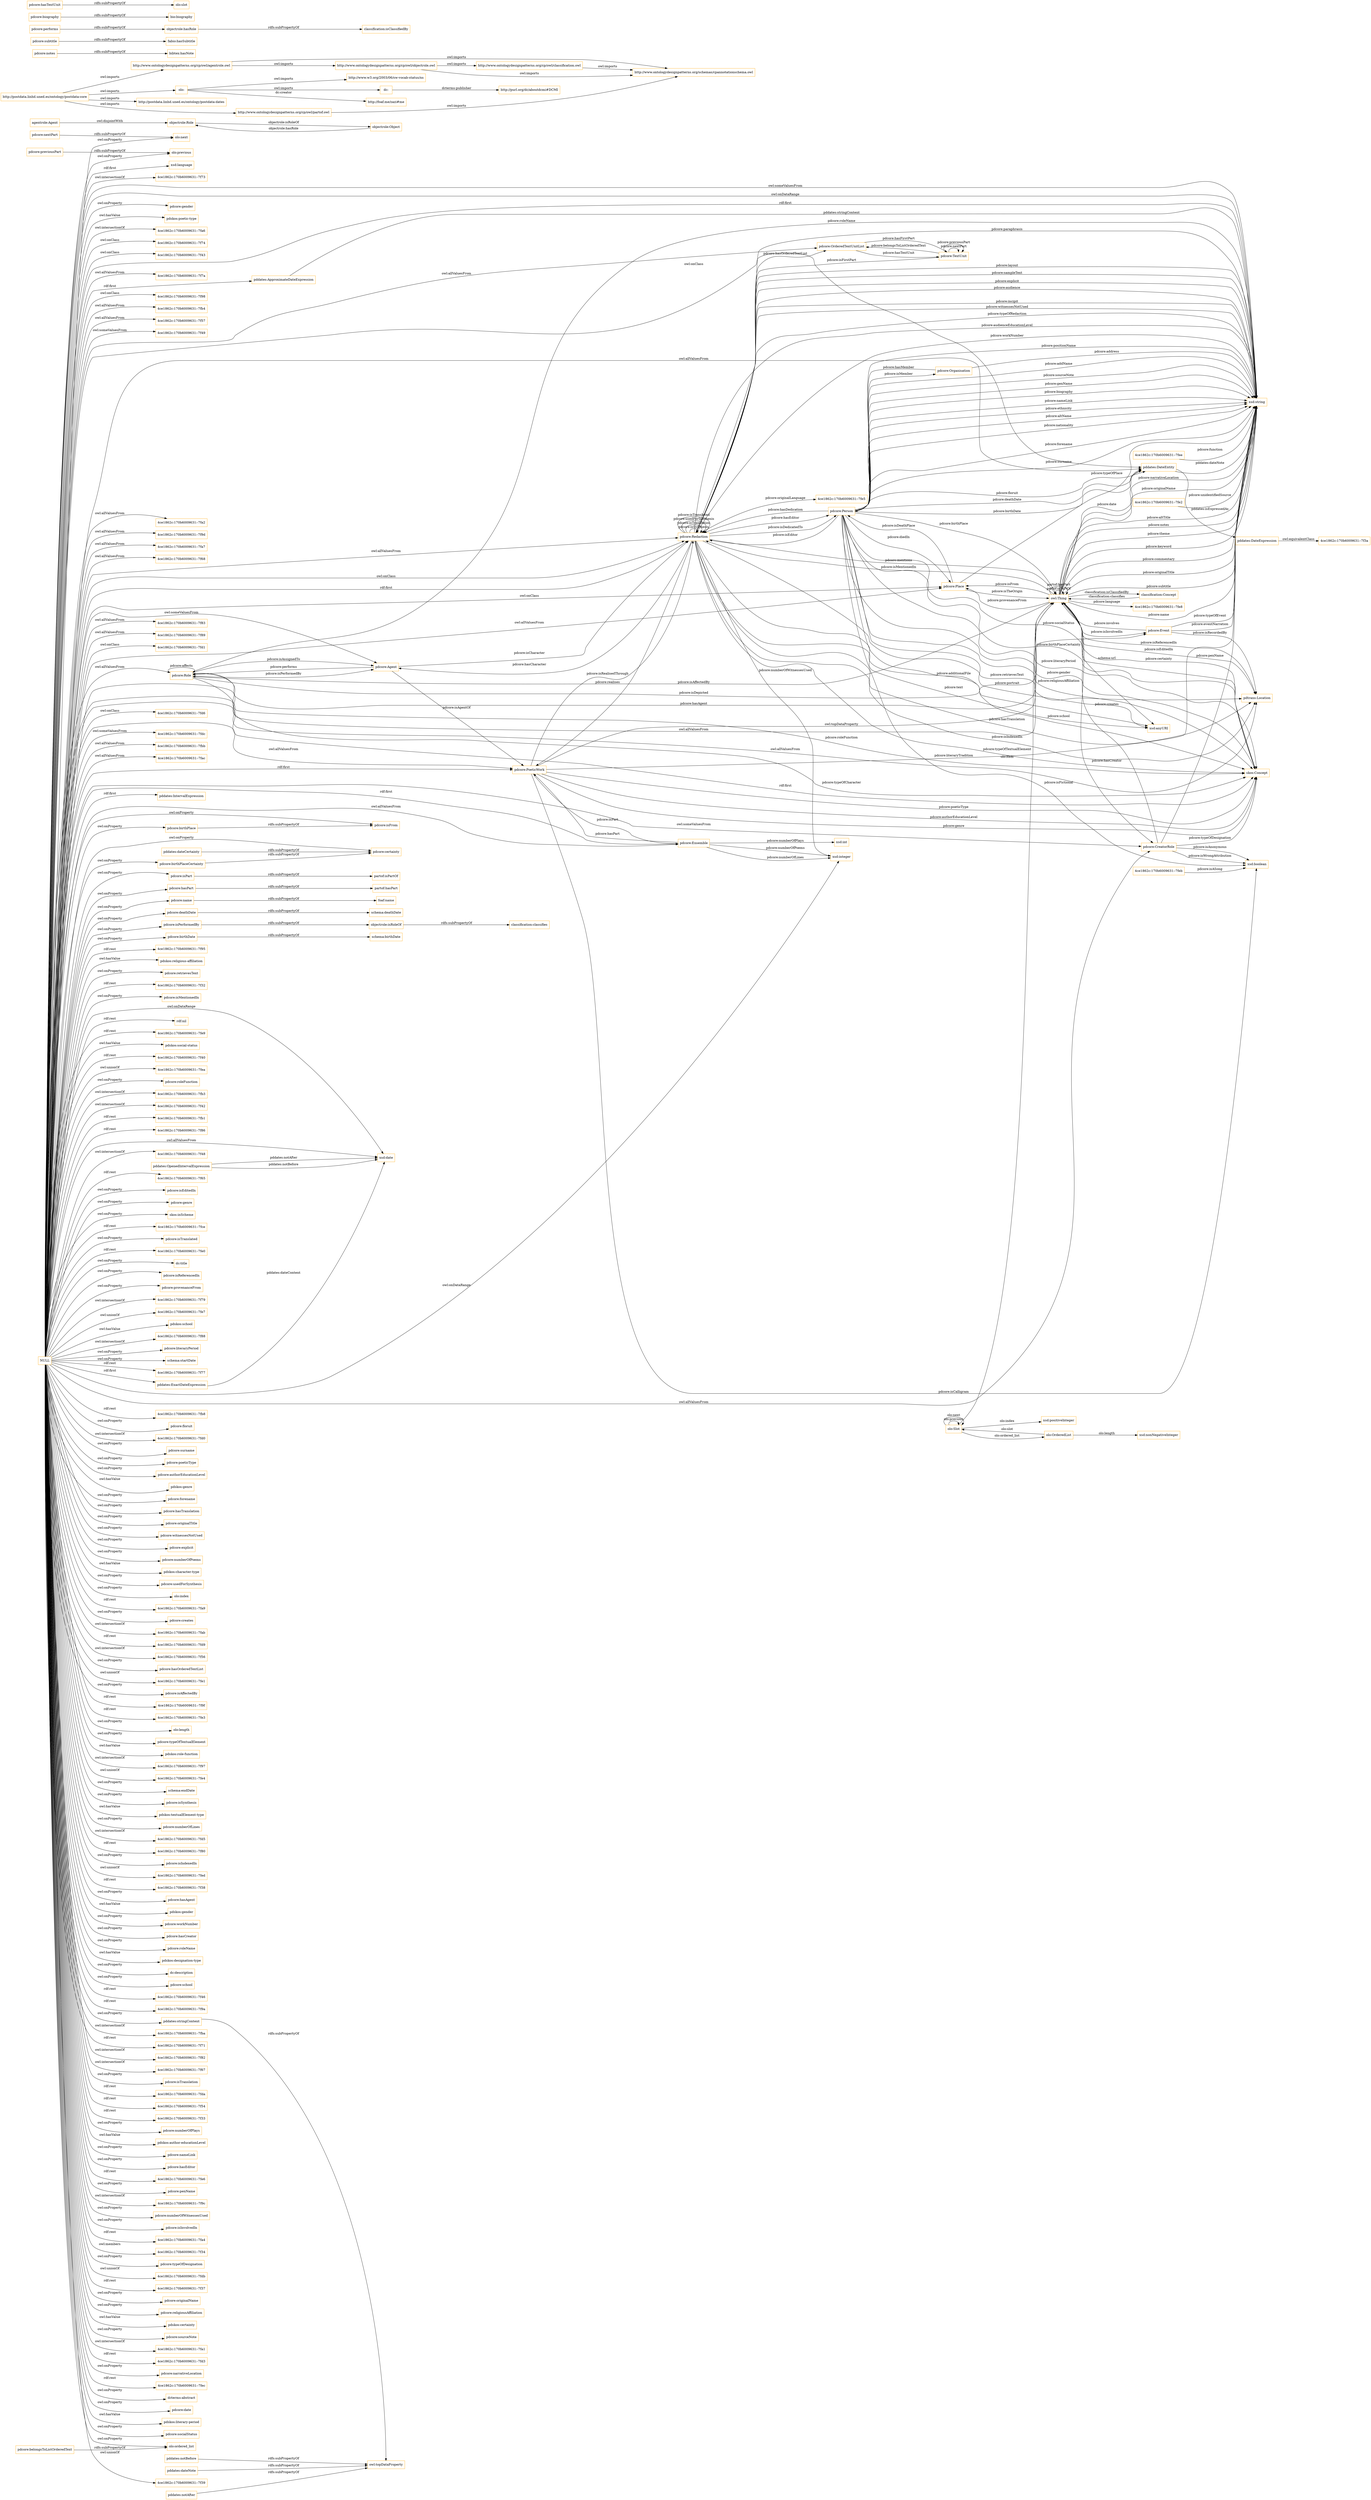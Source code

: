 digraph ar2dtool_diagram { 
rankdir=LR;
size="1501"
node [shape = rectangle, color="orange"]; "4ce1862c:170b6009631:-7f74" "4ce1862c:170b6009631:-7f43" "pdcore:Role" "4ce1862c:170b6009631:-7f7a" "pdcore:OrderedTextUnitList" "4ce1862c:170b6009631:-7f98" "4ce1862c:170b6009631:-7fb4" "4ce1862c:170b6009631:-7f57" "4ce1862c:170b6009631:-7fee" "4ce1862c:170b6009631:-7f49" "agentrole:Agent" "pdcore:Agent" "pdcore:CreatorRole" "pdcore:Person" "pdcore:Organisation" "4ce1862c:170b6009631:-7fa2" "4ce1862c:170b6009631:-7f9d" "4ce1862c:170b6009631:-7fa7" "4ce1862c:170b6009631:-7f68" "pdcore:Redaction" "pdcore:Ensemble" "4ce1862c:170b6009631:-7f83" "4ce1862c:170b6009631:-7f89" "4ce1862c:170b6009631:-7fd1" "pdcore:TextUnit" "4ce1862c:170b6009631:-7fe2" "skos:Concept" "pdcore:Place" "pddates:DateEntity" "4ce1862c:170b6009631:-7fd6" "4ce1862c:170b6009631:-7feb" "pdcore:Event" "4ce1862c:170b6009631:-7fdc" "4ce1862c:170b6009631:-7fbb" "4ce1862c:170b6009631:-7fac" "pdtrans:Location" "pdcore:PoeticWork" "pddates:OpenedIntervalExpression" "pddates:IntervalExpression" "pddates:ExactDateExpression" "pddates:DateExpression" "4ce1862c:170b6009631:-7f3a" "pddates:ApproximateDateExpression" "owl:Thing" "objectrole:Role" "objectrole:Object" "olo:Slot" "olo:OrderedList" "classification:Concept" ; /*classes style*/
	"objectrole:isRoleOf" -> "classification:classifies" [ label = "rdfs:subPropertyOf" ];
	"pdcore:birthPlace" -> "pdcore:isFrom" [ label = "rdfs:subPropertyOf" ];
	"http://www.ontologydesignpatterns.org/cp/owl/classification.owl" -> "http://www.ontologydesignpatterns.org/schemas/cpannotationschema.owl" [ label = "owl:imports" ];
	"pdcore:birthPlaceCertainty" -> "pdcore:certainty" [ label = "rdfs:subPropertyOf" ];
	"pdcore:notes" -> "bibtex:hasNote" [ label = "rdfs:subPropertyOf" ];
	"http://www.ontologydesignpatterns.org/cp/owl/agentrole.owl" -> "http://www.ontologydesignpatterns.org/cp/owl/objectrole.owl" [ label = "owl:imports" ];
	"http://www.ontologydesignpatterns.org/cp/owl/agentrole.owl" -> "http://www.ontologydesignpatterns.org/schemas/cpannotationschema.owl" [ label = "owl:imports" ];
	"pdcore:subtitle" -> "fabio:hasSubtitle" [ label = "rdfs:subPropertyOf" ];
	"olo:" -> "http://www.w3.org/2003/06/sw-vocab-status/ns" [ label = "owl:imports" ];
	"olo:" -> "dc:" [ label = "owl:imports" ];
	"olo:" -> "http://foaf.me/zazi#me" [ label = "dc:creator" ];
	"pdcore:belongsToListOrderedText" -> "olo:ordered_list" [ label = "rdfs:subPropertyOf" ];
	"pdcore:isPart" -> "partof:isPartOf" [ label = "rdfs:subPropertyOf" ];
	"pddates:dateCertainty" -> "pdcore:certainty" [ label = "rdfs:subPropertyOf" ];
	"pddates:notBefore" -> "owl:topDataProperty" [ label = "rdfs:subPropertyOf" ];
	"pdcore:performs" -> "objectrole:hasRole" [ label = "rdfs:subPropertyOf" ];
	"http://www.ontologydesignpatterns.org/cp/owl/objectrole.owl" -> "http://www.ontologydesignpatterns.org/cp/owl/classification.owl" [ label = "owl:imports" ];
	"http://www.ontologydesignpatterns.org/cp/owl/objectrole.owl" -> "http://www.ontologydesignpatterns.org/schemas/cpannotationschema.owl" [ label = "owl:imports" ];
	"pdcore:biography" -> "bio:biography" [ label = "rdfs:subPropertyOf" ];
	"pdcore:hasPart" -> "partof:hasPart" [ label = "rdfs:subPropertyOf" ];
	"pdcore:nextPart" -> "olo:next" [ label = "rdfs:subPropertyOf" ];
	"pdcore:name" -> "foaf:name" [ label = "rdfs:subPropertyOf" ];
	"pddates:dateNote" -> "owl:topDataProperty" [ label = "rdfs:subPropertyOf" ];
	"pddates:notAfter" -> "owl:topDataProperty" [ label = "rdfs:subPropertyOf" ];
	"pdcore:deathDate" -> "schema:deathDate" [ label = "rdfs:subPropertyOf" ];
	"pdcore:isPerformedBy" -> "objectrole:isRoleOf" [ label = "rdfs:subPropertyOf" ];
	"agentrole:Agent" -> "objectrole:Role" [ label = "owl:disjointWith" ];
	"pddates:DateExpression" -> "4ce1862c:170b6009631:-7f3a" [ label = "owl:equivalentClass" ];
	"objectrole:hasRole" -> "classification:isClassifiedBy" [ label = "rdfs:subPropertyOf" ];
	"http://postdata.linhd.uned.es/ontology/postdata-core" -> "http://postdata.linhd.uned.es/ontology/postdata-dates" [ label = "owl:imports" ];
	"http://postdata.linhd.uned.es/ontology/postdata-core" -> "http://www.ontologydesignpatterns.org/cp/owl/partof.owl" [ label = "owl:imports" ];
	"http://postdata.linhd.uned.es/ontology/postdata-core" -> "http://www.ontologydesignpatterns.org/cp/owl/agentrole.owl" [ label = "owl:imports" ];
	"http://postdata.linhd.uned.es/ontology/postdata-core" -> "olo:" [ label = "owl:imports" ];
	"pddates:stringContent" -> "owl:topDataProperty" [ label = "rdfs:subPropertyOf" ];
	"NULL" -> "4ce1862c:170b6009631:-7f95" [ label = "rdf:rest" ];
	"NULL" -> "pdskos:religious-affiliation" [ label = "owl:hasValue" ];
	"NULL" -> "4ce1862c:170b6009631:-7f9d" [ label = "owl:allValuesFrom" ];
	"NULL" -> "pdcore:PoeticWork" [ label = "owl:allValuesFrom" ];
	"NULL" -> "pdcore:CreatorRole" [ label = "owl:someValuesFrom" ];
	"NULL" -> "pdcore:retrievesText" [ label = "owl:onProperty" ];
	"NULL" -> "4ce1862c:170b6009631:-7f32" [ label = "rdf:rest" ];
	"NULL" -> "pdcore:PoeticWork" [ label = "rdf:first" ];
	"NULL" -> "pdcore:isMentionedIn" [ label = "owl:onProperty" ];
	"NULL" -> "pdcore:birthDate" [ label = "owl:onProperty" ];
	"NULL" -> "rdf:nil" [ label = "rdf:rest" ];
	"NULL" -> "4ce1862c:170b6009631:-7f98" [ label = "owl:onClass" ];
	"NULL" -> "4ce1862c:170b6009631:-7fe9" [ label = "rdf:rest" ];
	"NULL" -> "pdskos:social-status" [ label = "owl:hasValue" ];
	"NULL" -> "pdcore:birthPlaceCertainty" [ label = "owl:onProperty" ];
	"NULL" -> "pddates:IntervalExpression" [ label = "rdf:first" ];
	"NULL" -> "4ce1862c:170b6009631:-7f68" [ label = "owl:allValuesFrom" ];
	"NULL" -> "4ce1862c:170b6009631:-7f40" [ label = "rdf:rest" ];
	"NULL" -> "4ce1862c:170b6009631:-7fea" [ label = "owl:unionOf" ];
	"NULL" -> "pdcore:roleFunction" [ label = "owl:onProperty" ];
	"NULL" -> "olo:ordered_list" [ label = "owl:onProperty" ];
	"NULL" -> "4ce1862c:170b6009631:-7fb3" [ label = "owl:intersectionOf" ];
	"NULL" -> "4ce1862c:170b6009631:-7f57" [ label = "owl:allValuesFrom" ];
	"NULL" -> "4ce1862c:170b6009631:-7f42" [ label = "owl:intersectionOf" ];
	"NULL" -> "4ce1862c:170b6009631:-7fb1" [ label = "rdf:rest" ];
	"NULL" -> "4ce1862c:170b6009631:-7f86" [ label = "rdf:rest" ];
	"NULL" -> "4ce1862c:170b6009631:-7f48" [ label = "owl:intersectionOf" ];
	"NULL" -> "4ce1862c:170b6009631:-7f74" [ label = "owl:onClass" ];
	"NULL" -> "4ce1862c:170b6009631:-7f65" [ label = "rdf:rest" ];
	"NULL" -> "xsd:date" [ label = "owl:allValuesFrom" ];
	"NULL" -> "pdcore:Role" [ label = "owl:allValuesFrom" ];
	"NULL" -> "pdcore:isEditedIn" [ label = "owl:onProperty" ];
	"NULL" -> "pdcore:genre" [ label = "owl:onProperty" ];
	"NULL" -> "skos:inScheme" [ label = "owl:onProperty" ];
	"NULL" -> "pdcore:OrderedTextUnitList" [ label = "owl:allValuesFrom" ];
	"NULL" -> "4ce1862c:170b6009631:-7fce" [ label = "rdf:rest" ];
	"NULL" -> "pdcore:CreatorRole" [ label = "owl:allValuesFrom" ];
	"NULL" -> "pdcore:isTranslated" [ label = "owl:onProperty" ];
	"NULL" -> "pddates:DateEntity" [ label = "owl:onClass" ];
	"NULL" -> "pdcore:Ensemble" [ label = "owl:allValuesFrom" ];
	"NULL" -> "4ce1862c:170b6009631:-7fe0" [ label = "rdf:rest" ];
	"NULL" -> "dc:title" [ label = "owl:onProperty" ];
	"NULL" -> "4ce1862c:170b6009631:-7f89" [ label = "owl:allValuesFrom" ];
	"NULL" -> "pdcore:isReferencedIn" [ label = "owl:onProperty" ];
	"NULL" -> "pdcore:Agent" [ label = "owl:someValuesFrom" ];
	"NULL" -> "pddates:ExactDateExpression" [ label = "rdf:first" ];
	"NULL" -> "pdcore:provenanceFrom" [ label = "owl:onProperty" ];
	"NULL" -> "4ce1862c:170b6009631:-7f79" [ label = "owl:intersectionOf" ];
	"NULL" -> "4ce1862c:170b6009631:-7fe7" [ label = "owl:unionOf" ];
	"NULL" -> "pdskos:school" [ label = "owl:hasValue" ];
	"NULL" -> "skos:Concept" [ label = "rdf:first" ];
	"NULL" -> "4ce1862c:170b6009631:-7fa2" [ label = "owl:allValuesFrom" ];
	"NULL" -> "4ce1862c:170b6009631:-7f88" [ label = "owl:intersectionOf" ];
	"NULL" -> "pdcore:literaryPeriod" [ label = "owl:onProperty" ];
	"NULL" -> "4ce1862c:170b6009631:-7fd6" [ label = "owl:onClass" ];
	"NULL" -> "schema:startDate" [ label = "owl:onProperty" ];
	"NULL" -> "4ce1862c:170b6009631:-7f77" [ label = "rdf:rest" ];
	"NULL" -> "xsd:string" [ label = "owl:someValuesFrom" ];
	"NULL" -> "4ce1862c:170b6009631:-7fb8" [ label = "rdf:rest" ];
	"NULL" -> "pdcore:floruit" [ label = "owl:onProperty" ];
	"NULL" -> "xsd:string" [ label = "owl:onDataRange" ];
	"NULL" -> "4ce1862c:170b6009631:-7fd0" [ label = "owl:intersectionOf" ];
	"NULL" -> "pdcore:surname" [ label = "owl:onProperty" ];
	"NULL" -> "pdcore:poeticType" [ label = "owl:onProperty" ];
	"NULL" -> "pdcore:authorEducationLevel" [ label = "owl:onProperty" ];
	"NULL" -> "pdskos:genre" [ label = "owl:hasValue" ];
	"NULL" -> "pdcore:forename" [ label = "owl:onProperty" ];
	"NULL" -> "pdcore:hasTranslation" [ label = "owl:onProperty" ];
	"NULL" -> "pdcore:originalTitle" [ label = "owl:onProperty" ];
	"NULL" -> "pdcore:witnessesNotUsed" [ label = "owl:onProperty" ];
	"NULL" -> "pdcore:name" [ label = "owl:onProperty" ];
	"NULL" -> "pdcore:Redaction" [ label = "owl:allValuesFrom" ];
	"NULL" -> "pdcore:isPart" [ label = "owl:onProperty" ];
	"NULL" -> "pdcore:explicit" [ label = "owl:onProperty" ];
	"NULL" -> "pdcore:numberOfPoems" [ label = "owl:onProperty" ];
	"NULL" -> "pdskos:character-type" [ label = "owl:hasValue" ];
	"NULL" -> "pdcore:isPerformedBy" [ label = "owl:onProperty" ];
	"NULL" -> "pdcore:usedForSynthesis" [ label = "owl:onProperty" ];
	"NULL" -> "olo:index" [ label = "owl:onProperty" ];
	"NULL" -> "olo:previous" [ label = "owl:onProperty" ];
	"NULL" -> "4ce1862c:170b6009631:-7fa9" [ label = "rdf:rest" ];
	"NULL" -> "pdcore:creates" [ label = "owl:onProperty" ];
	"NULL" -> "4ce1862c:170b6009631:-7fab" [ label = "owl:intersectionOf" ];
	"NULL" -> "xsd:date" [ label = "owl:onDataRange" ];
	"NULL" -> "4ce1862c:170b6009631:-7fd9" [ label = "rdf:rest" ];
	"NULL" -> "4ce1862c:170b6009631:-7f56" [ label = "owl:intersectionOf" ];
	"NULL" -> "4ce1862c:170b6009631:-7f7a" [ label = "owl:allValuesFrom" ];
	"NULL" -> "pdcore:hasOrderedTextList" [ label = "owl:onProperty" ];
	"NULL" -> "4ce1862c:170b6009631:-7f49" [ label = "owl:someValuesFrom" ];
	"NULL" -> "4ce1862c:170b6009631:-7fe1" [ label = "owl:unionOf" ];
	"NULL" -> "pdcore:isAffectedBy" [ label = "owl:onProperty" ];
	"NULL" -> "4ce1862c:170b6009631:-7fb4" [ label = "owl:allValuesFrom" ];
	"NULL" -> "4ce1862c:170b6009631:-7f9f" [ label = "rdf:rest" ];
	"NULL" -> "4ce1862c:170b6009631:-7fe3" [ label = "rdf:rest" ];
	"NULL" -> "xsd:string" [ label = "rdf:first" ];
	"NULL" -> "olo:length" [ label = "owl:onProperty" ];
	"NULL" -> "pdcore:typeOfTextualElement" [ label = "owl:onProperty" ];
	"NULL" -> "pdskos:role-function" [ label = "owl:hasValue" ];
	"NULL" -> "4ce1862c:170b6009631:-7f97" [ label = "owl:intersectionOf" ];
	"NULL" -> "4ce1862c:170b6009631:-7fe4" [ label = "owl:unionOf" ];
	"NULL" -> "schema:endDate" [ label = "owl:onProperty" ];
	"NULL" -> "pdcore:isSynthesis" [ label = "owl:onProperty" ];
	"NULL" -> "pdskos:textualElement-type" [ label = "owl:hasValue" ];
	"NULL" -> "pdcore:numberOfLines" [ label = "owl:onProperty" ];
	"NULL" -> "4ce1862c:170b6009631:-7fd5" [ label = "owl:intersectionOf" ];
	"NULL" -> "4ce1862c:170b6009631:-7f80" [ label = "rdf:rest" ];
	"NULL" -> "4ce1862c:170b6009631:-7fac" [ label = "owl:allValuesFrom" ];
	"NULL" -> "pdcore:isIndexedIn" [ label = "owl:onProperty" ];
	"NULL" -> "4ce1862c:170b6009631:-7fed" [ label = "owl:unionOf" ];
	"NULL" -> "4ce1862c:170b6009631:-7f38" [ label = "rdf:rest" ];
	"NULL" -> "4ce1862c:170b6009631:-7fdc" [ label = "owl:someValuesFrom" ];
	"NULL" -> "pdcore:hasAgent" [ label = "owl:onProperty" ];
	"NULL" -> "pdskos:gender" [ label = "owl:hasValue" ];
	"NULL" -> "pdcore:workNumber" [ label = "owl:onProperty" ];
	"NULL" -> "pdcore:hasCreator" [ label = "owl:onProperty" ];
	"NULL" -> "pdcore:roleName" [ label = "owl:onProperty" ];
	"NULL" -> "pdskos:designation-type" [ label = "owl:hasValue" ];
	"NULL" -> "pdcore:deathDate" [ label = "owl:onProperty" ];
	"NULL" -> "pdcore:isFrom" [ label = "owl:onProperty" ];
	"NULL" -> "dc:description" [ label = "owl:onProperty" ];
	"NULL" -> "pdcore:Redaction" [ label = "owl:onClass" ];
	"NULL" -> "pdcore:school" [ label = "owl:onProperty" ];
	"NULL" -> "4ce1862c:170b6009631:-7f46" [ label = "rdf:rest" ];
	"NULL" -> "4ce1862c:170b6009631:-7f9a" [ label = "rdf:rest" ];
	"NULL" -> "4ce1862c:170b6009631:-7f43" [ label = "owl:onClass" ];
	"NULL" -> "4ce1862c:170b6009631:-7fd1" [ label = "owl:onClass" ];
	"NULL" -> "xsd:integer" [ label = "owl:onDataRange" ];
	"NULL" -> "4ce1862c:170b6009631:-7fba" [ label = "owl:intersectionOf" ];
	"NULL" -> "4ce1862c:170b6009631:-7f71" [ label = "rdf:rest" ];
	"NULL" -> "4ce1862c:170b6009631:-7f82" [ label = "owl:intersectionOf" ];
	"NULL" -> "4ce1862c:170b6009631:-7fbb" [ label = "owl:allValuesFrom" ];
	"NULL" -> "4ce1862c:170b6009631:-7f67" [ label = "owl:intersectionOf" ];
	"NULL" -> "pdcore:isTranslation" [ label = "owl:onProperty" ];
	"NULL" -> "4ce1862c:170b6009631:-7fda" [ label = "rdf:rest" ];
	"NULL" -> "4ce1862c:170b6009631:-7f54" [ label = "rdf:rest" ];
	"NULL" -> "4ce1862c:170b6009631:-7f83" [ label = "owl:allValuesFrom" ];
	"NULL" -> "pdcore:Place" [ label = "owl:onClass" ];
	"NULL" -> "4ce1862c:170b6009631:-7f33" [ label = "rdf:rest" ];
	"NULL" -> "pdcore:numberOfPlays" [ label = "owl:onProperty" ];
	"NULL" -> "pdskos:author-educationLevel" [ label = "owl:hasValue" ];
	"NULL" -> "pdcore:nameLink" [ label = "owl:onProperty" ];
	"NULL" -> "pdcore:hasEditor" [ label = "owl:onProperty" ];
	"NULL" -> "4ce1862c:170b6009631:-7fe6" [ label = "rdf:rest" ];
	"NULL" -> "pdcore:Ensemble" [ label = "rdf:first" ];
	"NULL" -> "pdcore:hasPart" [ label = "owl:onProperty" ];
	"NULL" -> "pdcore:penName" [ label = "owl:onProperty" ];
	"NULL" -> "4ce1862c:170b6009631:-7f9c" [ label = "owl:intersectionOf" ];
	"NULL" -> "pdcore:numberOfWitnessesUsed" [ label = "owl:onProperty" ];
	"NULL" -> "pdcore:isInvolvedIn" [ label = "owl:onProperty" ];
	"NULL" -> "4ce1862c:170b6009631:-7fa4" [ label = "rdf:rest" ];
	"NULL" -> "4ce1862c:170b6009631:-7f34" [ label = "owl:members" ];
	"NULL" -> "pdcore:typeOfDesignation" [ label = "owl:onProperty" ];
	"NULL" -> "4ce1862c:170b6009631:-7fdb" [ label = "owl:unionOf" ];
	"NULL" -> "pdtrans:Location" [ label = "owl:allValuesFrom" ];
	"NULL" -> "4ce1862c:170b6009631:-7f37" [ label = "rdf:rest" ];
	"NULL" -> "pdcore:Redaction" [ label = "rdf:first" ];
	"NULL" -> "pdcore:originalName" [ label = "owl:onProperty" ];
	"NULL" -> "pdcore:religiousAffiliation" [ label = "owl:onProperty" ];
	"NULL" -> "olo:next" [ label = "owl:onProperty" ];
	"NULL" -> "pdskos:certainty" [ label = "owl:hasValue" ];
	"NULL" -> "pdcore:sourceNote" [ label = "owl:onProperty" ];
	"NULL" -> "4ce1862c:170b6009631:-7fa1" [ label = "owl:intersectionOf" ];
	"NULL" -> "4ce1862c:170b6009631:-7fd3" [ label = "rdf:rest" ];
	"NULL" -> "pdcore:narrativeLocation" [ label = "owl:onProperty" ];
	"NULL" -> "4ce1862c:170b6009631:-7fec" [ label = "rdf:rest" ];
	"NULL" -> "4ce1862c:170b6009631:-7fa7" [ label = "owl:allValuesFrom" ];
	"NULL" -> "dcterms:abstract" [ label = "owl:onProperty" ];
	"NULL" -> "pdcore:certainty" [ label = "owl:onProperty" ];
	"NULL" -> "pdcore:date" [ label = "owl:onProperty" ];
	"NULL" -> "pddates:ApproximateDateExpression" [ label = "rdf:first" ];
	"NULL" -> "pdcore:Place" [ label = "owl:allValuesFrom" ];
	"NULL" -> "pdskos:literary-period" [ label = "owl:hasValue" ];
	"NULL" -> "pdcore:socialStatus" [ label = "owl:onProperty" ];
	"NULL" -> "pddates:DateEntity" [ label = "owl:allValuesFrom" ];
	"NULL" -> "4ce1862c:170b6009631:-7f39" [ label = "owl:unionOf" ];
	"NULL" -> "xsd:language" [ label = "rdf:first" ];
	"NULL" -> "4ce1862c:170b6009631:-7f73" [ label = "owl:intersectionOf" ];
	"NULL" -> "pddates:stringContent" [ label = "owl:onProperty" ];
	"NULL" -> "pdcore:gender" [ label = "owl:onProperty" ];
	"NULL" -> "pdskos:poetic-type" [ label = "owl:hasValue" ];
	"NULL" -> "pdcore:Event" [ label = "owl:allValuesFrom" ];
	"NULL" -> "4ce1862c:170b6009631:-7fa6" [ label = "owl:intersectionOf" ];
	"NULL" -> "pdcore:birthPlace" [ label = "owl:onProperty" ];
	"dc:" -> "http://purl.org/dc/aboutdcmi#DCMI" [ label = "dcterms:publisher" ];
	"pdcore:previousPart" -> "olo:previous" [ label = "rdfs:subPropertyOf" ];
	"pdcore:hasTextUnit" -> "olo:slot" [ label = "rdfs:subPropertyOf" ];
	"pdcore:birthDate" -> "schema:birthDate" [ label = "rdfs:subPropertyOf" ];
	"http://www.ontologydesignpatterns.org/cp/owl/partof.owl" -> "http://www.ontologydesignpatterns.org/schemas/cpannotationschema.owl" [ label = "owl:imports" ];
	"pdcore:Redaction" -> "owl:Thing" [ label = "pdcore:mentions" ];
	"pdcore:Person" -> "xsd:boolean" [ label = "pdcore:isFictional" ];
	"owl:Thing" -> "pdcore:Role" [ label = "pdcore:hasAgent" ];
	"pdcore:Role" -> "pdcore:Agent" [ label = "pdcore:isPerformedBy" ];
	"pdcore:Redaction" -> "pdcore:Redaction" [ label = "pdcore:isSynthesis" ];
	"owl:Thing" -> "xsd:string" [ label = "pdcore:narrativeLocation" ];
	"pdcore:CreatorRole" -> "xsd:string" [ label = "pdcore:penName" ];
	"pdcore:Ensemble" -> "xsd:integer" [ label = "pdcore:numberOfLines" ];
	"pdcore:Redaction" -> "pdcore:Redaction" [ label = "pdcore:isTranslation" ];
	"pdcore:Redaction" -> "xsd:string" [ label = "pdcore:audienceEducationLevel" ];
	"pdcore:Event" -> "xsd:string" [ label = "pdcore:eventNarration" ];
	"owl:Thing" -> "xsd:string" [ label = "pdcore:originalName" ];
	"pdcore:Redaction" -> "xsd:string" [ label = "pdcore:workNumber" ];
	"pdcore:OrderedTextUnitList" -> "pdcore:TextUnit" [ label = "pdcore:hasTextUnit" ];
	"pdcore:Redaction" -> "pdcore:Person" [ label = "pdcore:hasEditor" ];
	"olo:Slot" -> "olo:Slot" [ label = "olo:previous" ];
	"pdcore:Person" -> "pdcore:Redaction" [ label = "pdcore:isEditor" ];
	"owl:Thing" -> "xsd:string" [ label = "pdcore:altTitle" ];
	"pdcore:Person" -> "pddates:DateEntity" [ label = "pdcore:floruit" ];
	"pdcore:Person" -> "xsd:string" [ label = "pdcore:surname" ];
	"pddates:DateEntity" -> "pddates:DateExpression" [ label = "pddates:isExpressedAs" ];
	"pdcore:Person" -> "xsd:string" [ label = "pdcore:positionName" ];
	"pdcore:TextUnit" -> "pdcore:TextUnit" [ label = "pdcore:nextPart" ];
	"owl:Thing" -> "pdcore:Role" [ label = "pdcore:isAffectedBy" ];
	"owl:Thing" -> "pdcore:CreatorRole" [ label = "pdcore:hasCreator" ];
	"classification:Concept" -> "owl:Thing" [ label = "classification:classifies" ];
	"pdcore:Redaction" -> "pdcore:Person" [ label = "pdcore:isDedicatedTo" ];
	"pdcore:Person" -> "pdcore:Redaction" [ label = "pdcore:hasDedication" ];
	"pdcore:Redaction" -> "xsd:string" [ label = "pdcore:paraphrasis" ];
	"owl:Thing" -> "pdtrans:Location" [ label = "pdcore:isEditedIn" ];
	"pdcore:Event" -> "xsd:string" [ label = "pdcore:typeOfEvent" ];
	"pdcore:TextUnit" -> "pdcore:TextUnit" [ label = "pdcore:previousPart" ];
	"pddates:DateEntity" -> "xsd:string" [ label = "pddates:dateNote" ];
	"pdcore:Person" -> "pddates:DateEntity" [ label = "pdcore:deathDate" ];
	"pdcore:Role" -> "pdcore:Agent" [ label = "pdcore:isAssignedTo" ];
	"pdcore:Person" -> "owl:Thing" [ label = "pdcore:birthPlace" ];
	"pdcore:Role" -> "pdcore:Role" [ label = "pdcore:affects" ];
	"pdcore:Person" -> "xsd:string" [ label = "pdcore:addName" ];
	"pddates:OpenedIntervalExpression" -> "xsd:date" [ label = "pddates:notBefore" ];
	"pdcore:Event" -> "pdtrans:Location" [ label = "pdcore:isRecordedBy" ];
	"pdcore:Place" -> "owl:Thing" [ label = "pdcore:isTheOrigin" ];
	"pdcore:CreatorRole" -> "xsd:boolean" [ label = "pdcore:isAnonymous" ];
	"pdcore:Redaction" -> "pdcore:Agent" [ label = "pdcore:hasCharacter" ];
	"pdcore:Redaction" -> "xsd:anyURI" [ label = "pdcore:text" ];
	"pdcore:Redaction" -> "xsd:string" [ label = "pdcore:layout" ];
	"pdcore:Redaction" -> "xsd:anyURI" [ label = "pdcore:additionalFile" ];
	"pdcore:PoeticWork" -> "xsd:boolean" [ label = "pdcore:isCalligram" ];
	"olo:Slot" -> "olo:OrderedList" [ label = "olo:ordered_list" ];
	"pdcore:Redaction" -> "skos:Concept" [ label = "pdcore:typeOfTextualElement" ];
	"olo:OrderedList" -> "xsd:nonNegativeInteger" [ label = "olo:length" ];
	"owl:Thing" -> "pdcore:Event" [ label = "pdcore:isInvolvedIn" ];
	"pdcore:Redaction" -> "pdcore:PoeticWork" [ label = "pdcore:realises" ];
	"pdcore:PoeticWork" -> "pdcore:Redaction" [ label = "pdcore:isRealisedThrough" ];
	"pdcore:Person" -> "skos:Concept" [ label = "pdcore:religiousAffiliation" ];
	"owl:Thing" -> "xsd:string" [ label = "pdcore:notes" ];
	"pdcore:Person" -> "xsd:string" [ label = "pdcore:sourceNote" ];
	"pdcore:Redaction" -> "xsd:string" [ label = "pdcore:sampleText" ];
	"pdcore:Redaction" -> "xsd:string" [ label = "pdcore:incipit" ];
	"pdcore:Person" -> "pddates:DateEntity" [ label = "pdcore:birthDate" ];
	"pdcore:Person" -> "skos:Concept" [ label = "pdcore:birthPlaceCertainty" ];
	"pdcore:Person" -> "skos:Concept" [ label = "pdcore:literaryPeriod" ];
	"pdcore:Ensemble" -> "pdcore:PoeticWork" [ label = "pdcore:hasPart" ];
	"pddates:ExactDateExpression" -> "xsd:date" [ label = "pddates:dateContent" ];
	"pdcore:PoeticWork" -> "owl:Thing" [ label = "owl:topDataProperty" ];
	"pdcore:Person" -> "xsd:string" [ label = "pdcore:genName" ];
	"pdcore:TextUnit" -> "pdcore:Redaction" [ label = "pdcore:isFirstPart" ];
	"pdcore:Redaction" -> "pdcore:Redaction" [ label = "pdcore:usedForSynthesis" ];
	"pdcore:Person" -> "xsd:string" [ label = "pdcore:biography" ];
	"pdcore:CreatorRole" -> "skos:Concept" [ label = "pdcore:typeOfDesignation" ];
	"owl:Thing" -> "skos:Concept" [ label = "pdcore:certainty" ];
	"pdcore:PoeticWork" -> "pdcore:Ensemble" [ label = "pdcore:isPart" ];
	"olo:OrderedList" -> "olo:Slot" [ label = "olo:slot" ];
	"pdcore:TextUnit" -> "pdcore:OrderedTextUnitList" [ label = "pdcore:belongsToListOrderedText" ];
	"pdcore:Person" -> "skos:Concept" [ label = "pdcore:school" ];
	"olo:Slot" -> "olo:Slot" [ label = "olo:next" ];
	"pdcore:Redaction" -> "pdcore:Redaction" [ label = "pdcore:isTranslated" ];
	"owl:Thing" -> "xsd:anyURI" [ label = "schema:url" ];
	"owl:Thing" -> "pdtrans:Location" [ label = "pdcore:isReferencedIn" ];
	"pdcore:PoeticWork" -> "xsd:string" [ label = "pdcore:literaryTradition" ];
	"pddates:ApproximateDateExpression" -> "xsd:string" [ label = "pddates:stringContent" ];
	"pdcore:Person" -> "pdcore:Place" [ label = "pdcore:diedIn" ];
	"4ce1862c:170b6009631:-7fe2" -> "xsd:string" [ label = "pdcore:unidentifiedSource" ];
	"pdcore:CreatorRole" -> "owl:Thing" [ label = "pdcore:creates" ];
	"owl:Thing" -> "xsd:string" [ label = "pdcore:theme" ];
	"pdcore:Event" -> "owl:Thing" [ label = "pdcore:involves" ];
	"pddates:OpenedIntervalExpression" -> "xsd:date" [ label = "pddates:notAfter" ];
	"pdcore:Role" -> "skos:Concept" [ label = "pdcore:roleFunction" ];
	"pdcore:PoeticWork" -> "skos:Concept" [ label = "pdcore:poeticType" ];
	"pdcore:Place" -> "xsd:string" [ label = "pdcore:typeOfPlace" ];
	"olo:Slot" -> "owl:Thing" [ label = "olo:item" ];
	"pdcore:Person" -> "xsd:string" [ label = "pdcore:nameLink" ];
	"owl:Thing" -> "pdcore:Place" [ label = "pdcore:provenanceFrom" ];
	"pdcore:Ensemble" -> "xsd:int" [ label = "pdcore:numberOfPlays" ];
	"owl:Thing" -> "xsd:string" [ label = "pdcore:keyword" ];
	"pdcore:Person" -> "xsd:string" [ label = "pdcore:ethnicity" ];
	"pdcore:Redaction" -> "pdtrans:Location" [ label = "pdcore:isIndexedIn" ];
	"4ce1862c:170b6009631:-7feb" -> "xsd:boolean" [ label = "pdcore:isASong" ];
	"pdcore:Person" -> "xsd:string" [ label = "pdcore:altName" ];
	"pdcore:Agent" -> "pdcore:Role" [ label = "pdcore:performs" ];
	"owl:Thing" -> "xsd:string" [ label = "pdcore:commentary" ];
	"owl:Thing" -> "xsd:string" [ label = "pdcore:originalTitle" ];
	"owl:Thing" -> "classification:Concept" [ label = "classification:isClassifiedBy" ];
	"pdcore:Person" -> "skos:Concept" [ label = "pdcore:socialStatus" ];
	"owl:Thing" -> "owl:Thing" [ label = "partof:isPartOf" ];
	"pdcore:Redaction" -> "pdcore:OrderedTextUnitList" [ label = "pdcore:hasOrderedTextList" ];
	"pdcore:Agent" -> "pdcore:Redaction" [ label = "pdcore:isCharacter" ];
	"olo:Slot" -> "xsd:positiveInteger" [ label = "olo:index" ];
	"4ce1862c:170b6009631:-7fee" -> "xsd:string" [ label = "pdcore:function" ];
	"pdcore:PoeticWork" -> "skos:Concept" [ label = "pdcore:authorEducationLevel" ];
	"owl:Thing" -> "pdcore:Place" [ label = "pdcore:isFrom" ];
	"pdcore:Redaction" -> "pdtrans:Location" [ label = "pdcore:hasTranslation" ];
	"pdcore:CreatorRole" -> "xsd:boolean" [ label = "pdcore:isWrongAttribution" ];
	"pdcore:Redaction" -> "xsd:string" [ label = "pdcore:witnessesNotUsed" ];
	"pdcore:Role" -> "xsd:string" [ label = "pdcore:roleName" ];
	"pdcore:Role" -> "owl:Thing" [ label = "pdcore:isDepicted" ];
	"owl:Thing" -> "pddates:DateEntity" [ label = "pdcore:date" ];
	"objectrole:Object" -> "objectrole:Role" [ label = "objectrole:hasRole" ];
	"pdcore:Person" -> "xsd:string" [ label = "pdcore:nationality" ];
	"owl:Thing" -> "pdcore:Redaction" [ label = "pdcore:isMentionedIn" ];
	"pdcore:OrderedTextUnitList" -> "pdcore:TextUnit" [ label = "pdcore:hasFirstPart" ];
	"pdcore:Person" -> "pdcore:Organisation" [ label = "pdcore:isMember" ];
	"pdcore:Person" -> "xsd:anyURI" [ label = "pdcore:portrait" ];
	"pdcore:Role" -> "skos:Concept" [ label = "pdcore:typeOfCharacter" ];
	"pdcore:Organisation" -> "xsd:string" [ label = "pdcore:address" ];
	"pdcore:Organisation" -> "pdcore:Person" [ label = "pdcore:hasMember" ];
	"pdcore:Redaction" -> "xsd:string" [ label = "pdcore:explicit" ];
	"owl:Thing" -> "xsd:string" [ label = "pdcore:subtitle" ];
	"pdcore:Agent" -> "pdcore:PoeticWork" [ label = "pdcore:isAgentOf" ];
	"pdcore:Redaction" -> "pdtrans:Location" [ label = "pdcore:retrievesText" ];
	"pdcore:Person" -> "skos:Concept" [ label = "pdcore:gender" ];
	"pdcore:PoeticWork" -> "skos:Concept" [ label = "pdcore:genre" ];
	"owl:Thing" -> "xsd:string" [ label = "pdcore:name" ];
	"pdcore:Person" -> "xsd:string" [ label = "pdcore:forename" ];
	"pdcore:Ensemble" -> "xsd:integer" [ label = "pdcore:numberOfPoems" ];
	"pdcore:Redaction" -> "xsd:string" [ label = "pdcore:audience" ];
	"pdcore:Redaction" -> "xsd:string" [ label = "pdcore:typeOfRedaction" ];
	"pdcore:Redaction" -> "xsd:integer" [ label = "pdcore:numberOfWitnessesUsed" ];
	"pdcore:Redaction" -> "4ce1862c:170b6009631:-7fe5" [ label = "pdcore:originalLanguage" ];
	"owl:Thing" -> "owl:Thing" [ label = "partof:hasPart" ];
	"pdcore:Place" -> "pdcore:Person" [ label = "pdcore:isDeathPlace" ];
	"owl:Thing" -> "4ce1862c:170b6009631:-7fe8" [ label = "pdcore:language" ];
	"objectrole:Role" -> "objectrole:Object" [ label = "objectrole:isRoleOf" ];

}
